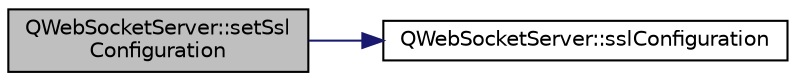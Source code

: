 digraph "QWebSocketServer::setSslConfiguration"
{
  edge [fontname="Helvetica",fontsize="10",labelfontname="Helvetica",labelfontsize="10"];
  node [fontname="Helvetica",fontsize="10",shape=record];
  rankdir="LR";
  Node71 [label="QWebSocketServer::setSsl\lConfiguration",height=0.2,width=0.4,color="black", fillcolor="grey75", style="filled", fontcolor="black"];
  Node71 -> Node72 [color="midnightblue",fontsize="10",style="solid",fontname="Helvetica"];
  Node72 [label="QWebSocketServer::sslConfiguration",height=0.2,width=0.4,color="black", fillcolor="white", style="filled",URL="$class_q_web_socket_server.html#ae1f454fd2ce66388241f8b7acb680ad5"];
}
